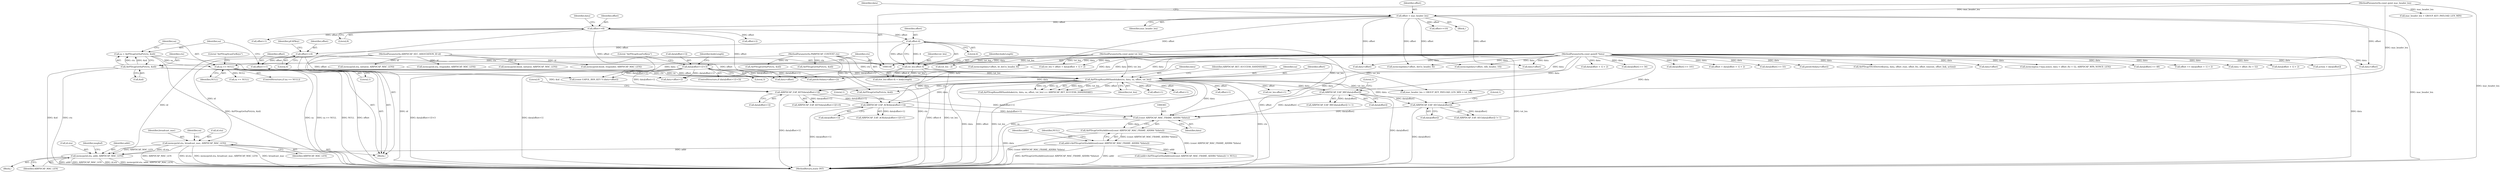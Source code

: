 digraph "0_wireshark_9b0b20b8d5f8c9f7839d58ff6c5900f7e19283b4@API" {
"1000387" [label="(Call,memcpy(id.sta, addr, AIRPDCAP_MAC_LEN))"];
"1000358" [label="(Call,memcpy(id.sta, broadcast_mac, AIRPDCAP_MAC_LEN))"];
"1000151" [label="(MethodParameterIn,AIRPDCAP_SEC_ASSOCIATION_ID id)"];
"1000379" [label="(Call,addr=AirPDcapGetStaAddress((const AIRPDCAP_MAC_FRAME_ADDR4 *)(data)))"];
"1000381" [label="(Call,AirPDcapGetStaAddress((const AIRPDCAP_MAC_FRAME_ADDR4 *)(data)))"];
"1000382" [label="(Call,(const AIRPDCAP_MAC_FRAME_ADDR4 *)(data))"];
"1000297" [label="(Call,AirPDcapRsna4WHandshake(ctx, data, sa, offset, tot_len))"];
"1000280" [label="(Call,AirPDcapGetSaPtr(ctx, &id))"];
"1000147" [label="(MethodParameterIn,PAIRPDCAP_CONTEXT ctx)"];
"1000204" [label="(Call,data[offset+1]!=3)"];
"1000148" [label="(MethodParameterIn,const guint8 *data)"];
"1000285" [label="(Call,sa == NULL)"];
"1000278" [label="(Call,sa = AirPDcapGetSaPtr(ctx, &id))"];
"1000275" [label="(Call,offset+=1)"];
"1000246" [label="(Call,offset+=4)"];
"1000231" [label="(Call,offset-4)"];
"1000200" [label="(Call,offset+=8)"];
"1000174" [label="(Call,offset = mac_header_len)"];
"1000149" [label="(MethodParameterIn,const guint mac_header_len)"];
"1000229" [label="(Call,tot_len-offset-4)"];
"1000150" [label="(MethodParameterIn,const guint tot_len)"];
"1000331" [label="(Call,AIRPDCAP_EAP_ACK(data[offset+1]))"];
"1000322" [label="(Call,AIRPDCAP_EAP_KEY(data[offset+1]))"];
"1000346" [label="(Call,AIRPDCAP_EAP_SEC(data[offset]))"];
"1000340" [label="(Call,AIRPDCAP_EAP_MIC(data[offset]))"];
"1000233" [label="(Literal,4)"];
"1000276" [label="(Identifier,offset)"];
"1000687" [label="(Call,memcpy(id.sta, responder, AIRPDCAP_MAC_LEN))"];
"1000362" [label="(Identifier,broadcast_mac)"];
"1000182" [label="(Identifier,data)"];
"1000221" [label="(Call,data+offset+2)"];
"1000556" [label="(Call,data[offset] == 48)"];
"1000441" [label="(Call,AirPDcapGetSaPtr(ctx, &id))"];
"1000599" [label="(Call,tot_len < offset + data[offset + 1] + 2)"];
"1000204" [label="(Call,data[offset+1]!=3)"];
"1000297" [label="(Call,AirPDcapRsna4WHandshake(ctx, data, sa, offset, tot_len))"];
"1000385" [label="(Identifier,NULL)"];
"1000463" [label="(Call,tot_len-offset+1)"];
"1000386" [label="(Block,)"];
"1000195" [label="(Block,)"];
"1000287" [label="(Identifier,NULL)"];
"1000248" [label="(Literal,4)"];
"1000344" [label="(Literal,1)"];
"1000365" [label="(Identifier,sa)"];
"1000337" [label="(Literal,1)"];
"1000205" [label="(Call,data[offset+1])"];
"1000280" [label="(Call,AirPDcapGetSaPtr(ctx, &id))"];
"1000345" [label="(Call,AIRPDCAP_EAP_SEC(data[offset]) != 1)"];
"1000321" [label="(Call,AIRPDCAP_EAP_KEY(data[offset+1])!=0)"];
"1000175" [label="(Identifier,offset)"];
"1000231" [label="(Call,offset-4)"];
"1000363" [label="(Identifier,AIRPDCAP_MAC_LEN)"];
"1000301" [label="(Identifier,offset)"];
"1000219" [label="(Identifier,bodyLength)"];
"1000330" [label="(Call,AIRPDCAP_EAP_ACK(data[offset+1])!=1)"];
"1000693" [label="(Call,memcpy(id.bssid, initiator, AIRPDCAP_MAC_LEN))"];
"1000784" [label="(MethodReturn,static INT)"];
"1000392" [label="(Identifier,AIRPDCAP_MAC_LEN)"];
"1000613" [label="(Call,offset += data[offset + 1] + 2)"];
"1000230" [label="(Identifier,tot_len)"];
"1000382" [label="(Call,(const AIRPDCAP_MAC_FRAME_ADDR4 *)(data))"];
"1000148" [label="(MethodParameterIn,const guint8 *data)"];
"1000347" [label="(Call,data[offset])"];
"1000206" [label="(Identifier,data)"];
"1000334" [label="(Call,offset+1)"];
"1000281" [label="(Identifier,ctx)"];
"1000371" [label="(Call,sa == NULL)"];
"1000200" [label="(Call,offset+=8)"];
"1000150" [label="(MethodParameterIn,const guint tot_len)"];
"1000189" [label="(Call,data+offset)"];
"1000279" [label="(Identifier,sa)"];
"1000296" [label="(Call,AirPDcapRsna4WHandshake(ctx, data, sa, offset, tot_len) == AIRPDCAP_RET_SUCCESS_HANDSHAKE)"];
"1000229" [label="(Call,tot_len-offset-4)"];
"1000379" [label="(Call,addr=AirPDcapGetStaAddress((const AIRPDCAP_MAC_FRAME_ADDR4 *)(data)))"];
"1000725" [label="(Call,data + offset_fte + 52)"];
"1000201" [label="(Identifier,offset)"];
"1000213" [label="(Literal,\"AirPDcapScanForKeys\")"];
"1000250" [label="(Identifier,pEAPKey)"];
"1000253" [label="(Call,data+offset)"];
"1000298" [label="(Identifier,ctx)"];
"1000282" [label="(Call,&id)"];
"1000210" [label="(Literal,3)"];
"1000615" [label="(Call,data[offset + 1] + 2)"];
"1000299" [label="(Identifier,data)"];
"1000302" [label="(Identifier,tot_len)"];
"1000234" [label="(Identifier,bodyLength)"];
"1000506" [label="(Call,action = data[offset])"];
"1000551" [label="(Call,tot_len - 2)"];
"1000277" [label="(Literal,1)"];
"1000151" [label="(MethodParameterIn,AIRPDCAP_SEC_ASSOCIATION_ID id)"];
"1000679" [label="(Call,memcpy(id.bssid, responder, AIRPDCAP_MAC_LEN))"];
"1000387" [label="(Call,memcpy(id.sta, addr, AIRPDCAP_MAC_LEN))"];
"1000673" [label="(Call,memcpy(id.sta, initiator, AIRPDCAP_MAC_LEN))"];
"1000603" [label="(Call,data[offset + 1] + 2)"];
"1000220" [label="(Call,pntoh16(data+offset+2))"];
"1000578" [label="(Call,data[offset] == 56)"];
"1000589" [label="(Call,data[offset] == 101)"];
"1000188" [label="(Call,memcmp(data+offset, bt_dot1x_header, 8))"];
"1000228" [label="(Call,(tot_len-offset-4) < bodyLength)"];
"1000176" [label="(Identifier,mac_header_len)"];
"1000203" [label="(ControlStructure,if (data[offset+1]!=3))"];
"1000180" [label="(Call,memcmp(data+offset, dot1x_header, 8))"];
"1000378" [label="(Call,(addr=AirPDcapGetStaAddress((const AIRPDCAP_MAC_FRAME_ADDR4 *)(data))) != NULL)"];
"1000359" [label="(Call,id.sta)"];
"1000223" [label="(Call,offset+2)"];
"1000601" [label="(Call,offset + data[offset + 1] + 2)"];
"1000465" [label="(Call,offset+1)"];
"1000202" [label="(Literal,8)"];
"1000207" [label="(Call,offset+1)"];
"1000331" [label="(Call,AIRPDCAP_EAP_ACK(data[offset+1]))"];
"1000346" [label="(Call,AIRPDCAP_EAP_SEC(data[offset]))"];
"1000381" [label="(Call,AirPDcapGetStaAddress((const AIRPDCAP_MAC_FRAME_ADDR4 *)(data)))"];
"1000275" [label="(Call,offset+=1)"];
"1000380" [label="(Identifier,addr)"];
"1000339" [label="(Call,AIRPDCAP_EAP_MIC(data[offset]) != 1)"];
"1000503" [label="(Call,offset+=10)"];
"1000388" [label="(Call,id.sta)"];
"1000471" [label="(Call,memcmp(data+offset, tdls_header, 10))"];
"1000181" [label="(Call,data+offset)"];
"1000251" [label="(Call,(const EAPOL_RSN_KEY *) (data+offset))"];
"1000394" [label="(Identifier,msgbuf)"];
"1000358" [label="(Call,memcpy(id.sta, broadcast_mac, AIRPDCAP_MAC_LEN))"];
"1000303" [label="(Identifier,AIRPDCAP_RET_SUCCESS_HANDSHAKE)"];
"1000567" [label="(Call,data[offset] == 55)"];
"1000530" [label="(Call,pntoh16(data+offset))"];
"1000350" [label="(Literal,1)"];
"1000307" [label="(Call,mac_header_len + GROUP_KEY_PAYLOAD_LEN_MIN > tot_len)"];
"1000760" [label="(Call,AirPDcapTDLSDeriveKey(sa, data, offset_rsne, offset_fte, offset_timeout, offset_link, action))"];
"1000149" [label="(MethodParameterIn,const guint mac_header_len)"];
"1000366" [label="(Call,AirPDcapGetSaPtr(ctx, &id))"];
"1000278" [label="(Call,sa = AirPDcapGetSaPtr(ctx, &id))"];
"1000322" [label="(Call,AIRPDCAP_EAP_KEY(data[offset+1]))"];
"1000152" [label="(Block,)"];
"1000284" [label="(ControlStructure,if (sa == NULL))"];
"1000174" [label="(Call,offset = mac_header_len)"];
"1000308" [label="(Call,mac_header_len + GROUP_KEY_PAYLOAD_LEN_MIN)"];
"1000246" [label="(Call,offset+=4)"];
"1000472" [label="(Call,data+offset)"];
"1000341" [label="(Call,data[offset])"];
"1000340" [label="(Call,AIRPDCAP_EAP_MIC(data[offset]))"];
"1000531" [label="(Call,data+offset)"];
"1000391" [label="(Identifier,addr)"];
"1000290" [label="(Literal,\"AirPDcapScanForKeys\")"];
"1000247" [label="(Identifier,offset)"];
"1000328" [label="(Literal,0)"];
"1000323" [label="(Call,data[offset+1])"];
"1000286" [label="(Identifier,sa)"];
"1000232" [label="(Identifier,offset)"];
"1000285" [label="(Call,sa == NULL)"];
"1000719" [label="(Call,memcmp(sa->wpa.nonce, data + offset_fte + 52, AIRPDCAP_WPA_NONCE_LEN))"];
"1000300" [label="(Identifier,sa)"];
"1000701" [label="(Call,AirPDcapGetSaPtr(ctx, &id))"];
"1000332" [label="(Call,data[offset+1])"];
"1000384" [label="(Identifier,data)"];
"1000325" [label="(Call,offset+1)"];
"1000147" [label="(MethodParameterIn,PAIRPDCAP_CONTEXT ctx)"];
"1000387" -> "1000386"  [label="AST: "];
"1000387" -> "1000392"  [label="CFG: "];
"1000388" -> "1000387"  [label="AST: "];
"1000391" -> "1000387"  [label="AST: "];
"1000392" -> "1000387"  [label="AST: "];
"1000394" -> "1000387"  [label="CFG: "];
"1000387" -> "1000784"  [label="DDG: AIRPDCAP_MAC_LEN"];
"1000387" -> "1000784"  [label="DDG: id.sta"];
"1000387" -> "1000784"  [label="DDG: memcpy(id.sta, addr, AIRPDCAP_MAC_LEN)"];
"1000387" -> "1000784"  [label="DDG: addr"];
"1000358" -> "1000387"  [label="DDG: id.sta"];
"1000358" -> "1000387"  [label="DDG: AIRPDCAP_MAC_LEN"];
"1000151" -> "1000387"  [label="DDG: id"];
"1000379" -> "1000387"  [label="DDG: addr"];
"1000358" -> "1000195"  [label="AST: "];
"1000358" -> "1000363"  [label="CFG: "];
"1000359" -> "1000358"  [label="AST: "];
"1000362" -> "1000358"  [label="AST: "];
"1000363" -> "1000358"  [label="AST: "];
"1000365" -> "1000358"  [label="CFG: "];
"1000358" -> "1000784"  [label="DDG: memcpy(id.sta, broadcast_mac, AIRPDCAP_MAC_LEN)"];
"1000358" -> "1000784"  [label="DDG: broadcast_mac"];
"1000358" -> "1000784"  [label="DDG: AIRPDCAP_MAC_LEN"];
"1000358" -> "1000784"  [label="DDG: id.sta"];
"1000151" -> "1000358"  [label="DDG: id"];
"1000151" -> "1000146"  [label="AST: "];
"1000151" -> "1000784"  [label="DDG: id"];
"1000151" -> "1000673"  [label="DDG: id"];
"1000151" -> "1000679"  [label="DDG: id"];
"1000151" -> "1000687"  [label="DDG: id"];
"1000151" -> "1000693"  [label="DDG: id"];
"1000379" -> "1000378"  [label="AST: "];
"1000379" -> "1000381"  [label="CFG: "];
"1000380" -> "1000379"  [label="AST: "];
"1000381" -> "1000379"  [label="AST: "];
"1000385" -> "1000379"  [label="CFG: "];
"1000379" -> "1000784"  [label="DDG: addr"];
"1000379" -> "1000784"  [label="DDG: AirPDcapGetStaAddress((const AIRPDCAP_MAC_FRAME_ADDR4 *)(data))"];
"1000379" -> "1000378"  [label="DDG: addr"];
"1000381" -> "1000379"  [label="DDG: (const AIRPDCAP_MAC_FRAME_ADDR4 *)(data)"];
"1000381" -> "1000382"  [label="CFG: "];
"1000382" -> "1000381"  [label="AST: "];
"1000381" -> "1000784"  [label="DDG: (const AIRPDCAP_MAC_FRAME_ADDR4 *)(data)"];
"1000381" -> "1000378"  [label="DDG: (const AIRPDCAP_MAC_FRAME_ADDR4 *)(data)"];
"1000382" -> "1000381"  [label="DDG: data"];
"1000382" -> "1000384"  [label="CFG: "];
"1000383" -> "1000382"  [label="AST: "];
"1000384" -> "1000382"  [label="AST: "];
"1000382" -> "1000784"  [label="DDG: data"];
"1000297" -> "1000382"  [label="DDG: data"];
"1000331" -> "1000382"  [label="DDG: data[offset+1]"];
"1000346" -> "1000382"  [label="DDG: data[offset]"];
"1000322" -> "1000382"  [label="DDG: data[offset+1]"];
"1000340" -> "1000382"  [label="DDG: data[offset]"];
"1000148" -> "1000382"  [label="DDG: data"];
"1000297" -> "1000296"  [label="AST: "];
"1000297" -> "1000302"  [label="CFG: "];
"1000298" -> "1000297"  [label="AST: "];
"1000299" -> "1000297"  [label="AST: "];
"1000300" -> "1000297"  [label="AST: "];
"1000301" -> "1000297"  [label="AST: "];
"1000302" -> "1000297"  [label="AST: "];
"1000303" -> "1000297"  [label="CFG: "];
"1000297" -> "1000784"  [label="DDG: ctx"];
"1000297" -> "1000784"  [label="DDG: data"];
"1000297" -> "1000784"  [label="DDG: offset"];
"1000297" -> "1000784"  [label="DDG: tot_len"];
"1000297" -> "1000784"  [label="DDG: sa"];
"1000297" -> "1000296"  [label="DDG: data"];
"1000297" -> "1000296"  [label="DDG: tot_len"];
"1000297" -> "1000296"  [label="DDG: offset"];
"1000297" -> "1000296"  [label="DDG: ctx"];
"1000297" -> "1000296"  [label="DDG: sa"];
"1000280" -> "1000297"  [label="DDG: ctx"];
"1000147" -> "1000297"  [label="DDG: ctx"];
"1000204" -> "1000297"  [label="DDG: data[offset+1]"];
"1000148" -> "1000297"  [label="DDG: data"];
"1000285" -> "1000297"  [label="DDG: sa"];
"1000275" -> "1000297"  [label="DDG: offset"];
"1000229" -> "1000297"  [label="DDG: tot_len"];
"1000150" -> "1000297"  [label="DDG: tot_len"];
"1000297" -> "1000307"  [label="DDG: tot_len"];
"1000297" -> "1000322"  [label="DDG: data"];
"1000297" -> "1000325"  [label="DDG: offset"];
"1000297" -> "1000331"  [label="DDG: data"];
"1000297" -> "1000334"  [label="DDG: offset"];
"1000297" -> "1000340"  [label="DDG: data"];
"1000297" -> "1000346"  [label="DDG: data"];
"1000297" -> "1000366"  [label="DDG: ctx"];
"1000297" -> "1000463"  [label="DDG: offset"];
"1000297" -> "1000465"  [label="DDG: offset"];
"1000280" -> "1000278"  [label="AST: "];
"1000280" -> "1000282"  [label="CFG: "];
"1000281" -> "1000280"  [label="AST: "];
"1000282" -> "1000280"  [label="AST: "];
"1000278" -> "1000280"  [label="CFG: "];
"1000280" -> "1000784"  [label="DDG: &id"];
"1000280" -> "1000784"  [label="DDG: ctx"];
"1000280" -> "1000278"  [label="DDG: ctx"];
"1000280" -> "1000278"  [label="DDG: &id"];
"1000147" -> "1000280"  [label="DDG: ctx"];
"1000280" -> "1000366"  [label="DDG: &id"];
"1000147" -> "1000146"  [label="AST: "];
"1000147" -> "1000784"  [label="DDG: ctx"];
"1000147" -> "1000366"  [label="DDG: ctx"];
"1000147" -> "1000441"  [label="DDG: ctx"];
"1000147" -> "1000701"  [label="DDG: ctx"];
"1000204" -> "1000203"  [label="AST: "];
"1000204" -> "1000210"  [label="CFG: "];
"1000205" -> "1000204"  [label="AST: "];
"1000210" -> "1000204"  [label="AST: "];
"1000213" -> "1000204"  [label="CFG: "];
"1000219" -> "1000204"  [label="CFG: "];
"1000204" -> "1000784"  [label="DDG: data[offset+1]"];
"1000204" -> "1000784"  [label="DDG: data[offset+1]!=3"];
"1000148" -> "1000204"  [label="DDG: data"];
"1000204" -> "1000220"  [label="DDG: data[offset+1]"];
"1000204" -> "1000221"  [label="DDG: data[offset+1]"];
"1000204" -> "1000251"  [label="DDG: data[offset+1]"];
"1000204" -> "1000253"  [label="DDG: data[offset+1]"];
"1000204" -> "1000322"  [label="DDG: data[offset+1]"];
"1000148" -> "1000146"  [label="AST: "];
"1000148" -> "1000784"  [label="DDG: data"];
"1000148" -> "1000180"  [label="DDG: data"];
"1000148" -> "1000181"  [label="DDG: data"];
"1000148" -> "1000188"  [label="DDG: data"];
"1000148" -> "1000189"  [label="DDG: data"];
"1000148" -> "1000220"  [label="DDG: data"];
"1000148" -> "1000221"  [label="DDG: data"];
"1000148" -> "1000251"  [label="DDG: data"];
"1000148" -> "1000253"  [label="DDG: data"];
"1000148" -> "1000322"  [label="DDG: data"];
"1000148" -> "1000331"  [label="DDG: data"];
"1000148" -> "1000340"  [label="DDG: data"];
"1000148" -> "1000346"  [label="DDG: data"];
"1000148" -> "1000471"  [label="DDG: data"];
"1000148" -> "1000472"  [label="DDG: data"];
"1000148" -> "1000506"  [label="DDG: data"];
"1000148" -> "1000530"  [label="DDG: data"];
"1000148" -> "1000531"  [label="DDG: data"];
"1000148" -> "1000556"  [label="DDG: data"];
"1000148" -> "1000567"  [label="DDG: data"];
"1000148" -> "1000578"  [label="DDG: data"];
"1000148" -> "1000589"  [label="DDG: data"];
"1000148" -> "1000599"  [label="DDG: data"];
"1000148" -> "1000601"  [label="DDG: data"];
"1000148" -> "1000603"  [label="DDG: data"];
"1000148" -> "1000613"  [label="DDG: data"];
"1000148" -> "1000615"  [label="DDG: data"];
"1000148" -> "1000719"  [label="DDG: data"];
"1000148" -> "1000725"  [label="DDG: data"];
"1000148" -> "1000760"  [label="DDG: data"];
"1000285" -> "1000284"  [label="AST: "];
"1000285" -> "1000287"  [label="CFG: "];
"1000286" -> "1000285"  [label="AST: "];
"1000287" -> "1000285"  [label="AST: "];
"1000290" -> "1000285"  [label="CFG: "];
"1000298" -> "1000285"  [label="CFG: "];
"1000285" -> "1000784"  [label="DDG: sa"];
"1000285" -> "1000784"  [label="DDG: sa == NULL"];
"1000285" -> "1000784"  [label="DDG: NULL"];
"1000278" -> "1000285"  [label="DDG: sa"];
"1000285" -> "1000371"  [label="DDG: NULL"];
"1000278" -> "1000195"  [label="AST: "];
"1000279" -> "1000278"  [label="AST: "];
"1000286" -> "1000278"  [label="CFG: "];
"1000278" -> "1000784"  [label="DDG: AirPDcapGetSaPtr(ctx, &id)"];
"1000275" -> "1000195"  [label="AST: "];
"1000275" -> "1000277"  [label="CFG: "];
"1000276" -> "1000275"  [label="AST: "];
"1000277" -> "1000275"  [label="AST: "];
"1000279" -> "1000275"  [label="CFG: "];
"1000275" -> "1000784"  [label="DDG: offset"];
"1000246" -> "1000275"  [label="DDG: offset"];
"1000246" -> "1000195"  [label="AST: "];
"1000246" -> "1000248"  [label="CFG: "];
"1000247" -> "1000246"  [label="AST: "];
"1000248" -> "1000246"  [label="AST: "];
"1000250" -> "1000246"  [label="CFG: "];
"1000231" -> "1000246"  [label="DDG: offset"];
"1000246" -> "1000251"  [label="DDG: offset"];
"1000246" -> "1000253"  [label="DDG: offset"];
"1000231" -> "1000229"  [label="AST: "];
"1000231" -> "1000233"  [label="CFG: "];
"1000232" -> "1000231"  [label="AST: "];
"1000233" -> "1000231"  [label="AST: "];
"1000229" -> "1000231"  [label="CFG: "];
"1000231" -> "1000784"  [label="DDG: offset"];
"1000231" -> "1000229"  [label="DDG: offset"];
"1000231" -> "1000229"  [label="DDG: 4"];
"1000200" -> "1000231"  [label="DDG: offset"];
"1000200" -> "1000195"  [label="AST: "];
"1000200" -> "1000202"  [label="CFG: "];
"1000201" -> "1000200"  [label="AST: "];
"1000202" -> "1000200"  [label="AST: "];
"1000206" -> "1000200"  [label="CFG: "];
"1000174" -> "1000200"  [label="DDG: offset"];
"1000200" -> "1000207"  [label="DDG: offset"];
"1000200" -> "1000220"  [label="DDG: offset"];
"1000200" -> "1000221"  [label="DDG: offset"];
"1000200" -> "1000223"  [label="DDG: offset"];
"1000174" -> "1000152"  [label="AST: "];
"1000174" -> "1000176"  [label="CFG: "];
"1000175" -> "1000174"  [label="AST: "];
"1000176" -> "1000174"  [label="AST: "];
"1000182" -> "1000174"  [label="CFG: "];
"1000174" -> "1000784"  [label="DDG: mac_header_len"];
"1000149" -> "1000174"  [label="DDG: mac_header_len"];
"1000174" -> "1000180"  [label="DDG: offset"];
"1000174" -> "1000181"  [label="DDG: offset"];
"1000174" -> "1000188"  [label="DDG: offset"];
"1000174" -> "1000189"  [label="DDG: offset"];
"1000174" -> "1000471"  [label="DDG: offset"];
"1000174" -> "1000472"  [label="DDG: offset"];
"1000174" -> "1000503"  [label="DDG: offset"];
"1000149" -> "1000146"  [label="AST: "];
"1000149" -> "1000784"  [label="DDG: mac_header_len"];
"1000149" -> "1000307"  [label="DDG: mac_header_len"];
"1000149" -> "1000308"  [label="DDG: mac_header_len"];
"1000229" -> "1000228"  [label="AST: "];
"1000230" -> "1000229"  [label="AST: "];
"1000234" -> "1000229"  [label="CFG: "];
"1000229" -> "1000784"  [label="DDG: offset-4"];
"1000229" -> "1000784"  [label="DDG: tot_len"];
"1000229" -> "1000228"  [label="DDG: tot_len"];
"1000229" -> "1000228"  [label="DDG: offset-4"];
"1000150" -> "1000229"  [label="DDG: tot_len"];
"1000150" -> "1000146"  [label="AST: "];
"1000150" -> "1000784"  [label="DDG: tot_len"];
"1000150" -> "1000307"  [label="DDG: tot_len"];
"1000150" -> "1000463"  [label="DDG: tot_len"];
"1000150" -> "1000551"  [label="DDG: tot_len"];
"1000150" -> "1000599"  [label="DDG: tot_len"];
"1000331" -> "1000330"  [label="AST: "];
"1000331" -> "1000332"  [label="CFG: "];
"1000332" -> "1000331"  [label="AST: "];
"1000337" -> "1000331"  [label="CFG: "];
"1000331" -> "1000784"  [label="DDG: data[offset+1]"];
"1000331" -> "1000330"  [label="DDG: data[offset+1]"];
"1000322" -> "1000331"  [label="DDG: data[offset+1]"];
"1000322" -> "1000321"  [label="AST: "];
"1000322" -> "1000323"  [label="CFG: "];
"1000323" -> "1000322"  [label="AST: "];
"1000328" -> "1000322"  [label="CFG: "];
"1000322" -> "1000784"  [label="DDG: data[offset+1]"];
"1000322" -> "1000321"  [label="DDG: data[offset+1]"];
"1000346" -> "1000345"  [label="AST: "];
"1000346" -> "1000347"  [label="CFG: "];
"1000347" -> "1000346"  [label="AST: "];
"1000350" -> "1000346"  [label="CFG: "];
"1000346" -> "1000784"  [label="DDG: data[offset]"];
"1000346" -> "1000345"  [label="DDG: data[offset]"];
"1000340" -> "1000346"  [label="DDG: data[offset]"];
"1000340" -> "1000339"  [label="AST: "];
"1000340" -> "1000341"  [label="CFG: "];
"1000341" -> "1000340"  [label="AST: "];
"1000344" -> "1000340"  [label="CFG: "];
"1000340" -> "1000784"  [label="DDG: data[offset]"];
"1000340" -> "1000339"  [label="DDG: data[offset]"];
}
